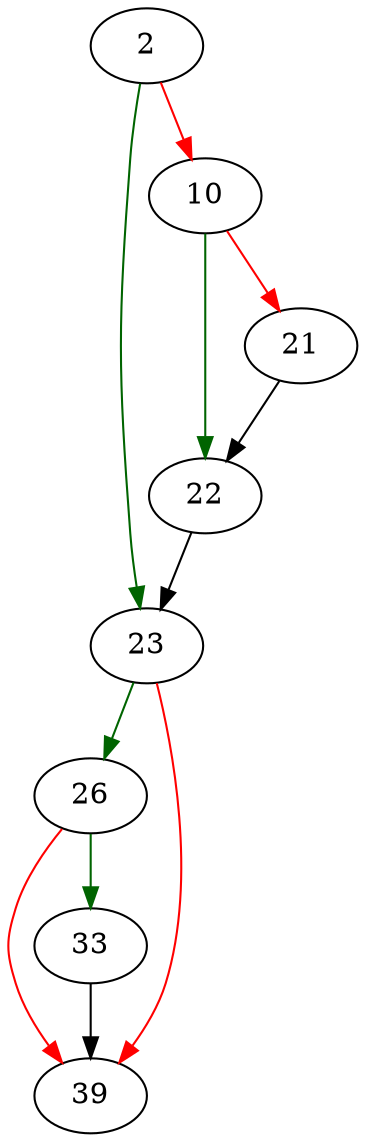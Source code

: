 strict digraph "btreeSetHasContent" {
	// Node definitions.
	2 [entry=true];
	23;
	10;
	22;
	21;
	26;
	39;
	33;

	// Edge definitions.
	2 -> 23 [
		color=darkgreen
		cond=true
	];
	2 -> 10 [
		color=red
		cond=false
	];
	23 -> 26 [
		color=darkgreen
		cond=true
	];
	23 -> 39 [
		color=red
		cond=false
	];
	10 -> 22 [
		color=darkgreen
		cond=true
	];
	10 -> 21 [
		color=red
		cond=false
	];
	22 -> 23;
	21 -> 22;
	26 -> 39 [
		color=red
		cond=false
	];
	26 -> 33 [
		color=darkgreen
		cond=true
	];
	33 -> 39;
}